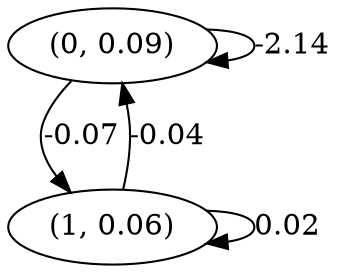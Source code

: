 digraph {
    0 [ label = "(0, 0.09)" ]
    1 [ label = "(1, 0.06)" ]
    0 -> 0 [ label = "-2.14" ]
    1 -> 1 [ label = "0.02" ]
    1 -> 0 [ label = "-0.04" ]
    0 -> 1 [ label = "-0.07" ]
}

